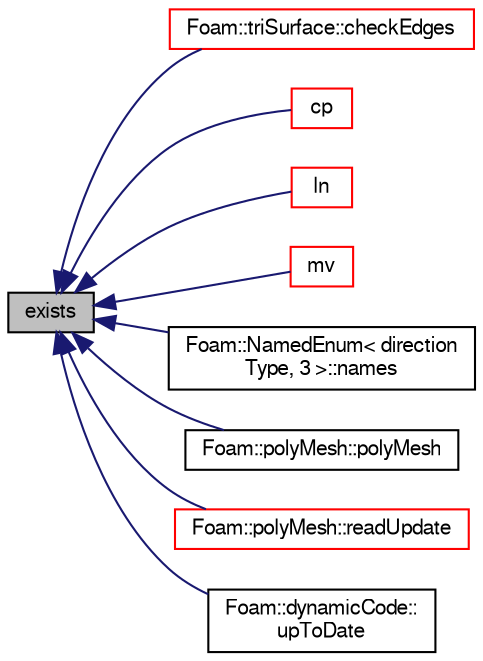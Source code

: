 digraph "exists"
{
  bgcolor="transparent";
  edge [fontname="FreeSans",fontsize="10",labelfontname="FreeSans",labelfontsize="10"];
  node [fontname="FreeSans",fontsize="10",shape=record];
  rankdir="LR";
  Node98695 [label="exists",height=0.2,width=0.4,color="black", fillcolor="grey75", style="filled", fontcolor="black"];
  Node98695 -> Node98696 [dir="back",color="midnightblue",fontsize="10",style="solid",fontname="FreeSans"];
  Node98696 [label="Foam::triSurface::checkEdges",height=0.2,width=0.4,color="red",URL="$a30598.html#a90f5f9407a227d55df8fa9120de9f122",tooltip="Check triply (or more) connected edges. "];
  Node98695 -> Node98699 [dir="back",color="midnightblue",fontsize="10",style="solid",fontname="FreeSans"];
  Node98699 [label="cp",height=0.2,width=0.4,color="red",URL="$a21124.html#a90b626bb0848617906ac62a5570c010f",tooltip="Copy, recursively if necessary, the source to the destination. "];
  Node98695 -> Node98701 [dir="back",color="midnightblue",fontsize="10",style="solid",fontname="FreeSans"];
  Node98701 [label="ln",height=0.2,width=0.4,color="red",URL="$a21124.html#aea60636e831c1465e94c96bf1afdce2f",tooltip="Create a softlink. dst should not exist. Returns true if successful. "];
  Node98695 -> Node98707 [dir="back",color="midnightblue",fontsize="10",style="solid",fontname="FreeSans"];
  Node98707 [label="mv",height=0.2,width=0.4,color="red",URL="$a21124.html#ac6b71f11672e5cded8bad4a48c272142",tooltip="Rename src to dst. "];
  Node98695 -> Node98716 [dir="back",color="midnightblue",fontsize="10",style="solid",fontname="FreeSans"];
  Node98716 [label="Foam::NamedEnum\< direction\lType, 3 \>::names",height=0.2,width=0.4,color="black",URL="$a25998.html#a7350da3a0edd92cd11e6c479c9967dc8"];
  Node98695 -> Node98717 [dir="back",color="midnightblue",fontsize="10",style="solid",fontname="FreeSans"];
  Node98717 [label="Foam::polyMesh::polyMesh",height=0.2,width=0.4,color="black",URL="$a27410.html#a86bfdf5a1dd18f6959dc33e02dbe89c1",tooltip="Construct from IOobject. "];
  Node98695 -> Node98718 [dir="back",color="midnightblue",fontsize="10",style="solid",fontname="FreeSans"];
  Node98718 [label="Foam::polyMesh::readUpdate",height=0.2,width=0.4,color="red",URL="$a27410.html#a9d298b9dbcdbe96c85e7ea556233a8c2",tooltip="Update the mesh based on the mesh files saved in. "];
  Node98695 -> Node98722 [dir="back",color="midnightblue",fontsize="10",style="solid",fontname="FreeSans"];
  Node98722 [label="Foam::dynamicCode::\lupToDate",height=0.2,width=0.4,color="black",URL="$a26070.html#a5f9fc6ce737a5e86eb4a3ab11eabfec2",tooltip="Verify if the copied code is up-to-date, based on Make/SHA1Digest. "];
}
